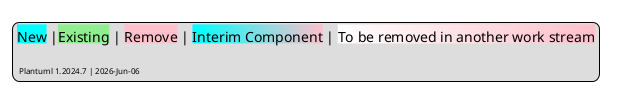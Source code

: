 @startuml style

skinparam arrowcolor green
skinparam ArrowThickness 3
skinparam ArrowColor grey

!function $exiting($type = "any")
    !return "#lightgreen"  
!endfunction
!function $existing($type = "any")
    !return "#lightgreen"  
!endfunction

!function $new($type = "any")
    !return "#cyan"  
!endfunction

!function $new_link($type = "any")
    !return "#blue"  
!endfunction

!function $remove($type = "any")
    !return "#pink"  
!endfunction

!function $remove_link($type = "any")
    !return "#red"  
!endfunction

!function $temporary($type = "any")
    !return "#cyan|pink"  
!endfunction

!function $remove_future($type = "any")
    !return "#lightgreen|pink"  
!endfunction

!unquoted procedure $black_tag($text='',$desc='')
    note on link #black
        $text<back:#white><color:#black>$desc</color></back>
    endnote
!endprocedure


legend
<back:$new()>New</back> |<back:$existing()>Existing</back> | <back:$remove()>Remove</back> | <back:$temporary()>Interim Component</back> | <back:#white|#pink>To be removed in another work stream</back>

<size:8> Plantuml %version() | %date("yyyy-MMM-dd") %filename()</size>
end legend

@enduml